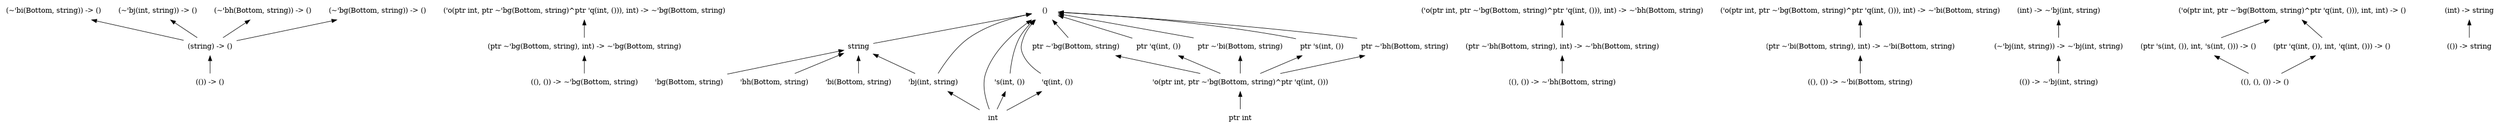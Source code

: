digraph order {
  graph [
    size = "30,10"
    ];
  node [
    shape = none
    ];
  edge [
    dir = back
    ];
  "(string) -> ()"
  "(()) -> ()"
  "((), ()) -> ~'bg(Bottom, string)"
  "string"
  "(~'bi(Bottom, string)) -> ()"
  "(ptr ~'bh(Bottom, string), int) -> ~'bh(Bottom, string)"
  "(ptr ~'bi(Bottom, string), int) -> ~'bi(Bottom, string)"
  "('o(ptr int, ptr ~'bg(Bottom, string)^ptr 'q(int, ())), int) -> ~'bh(Bottom, string)"
  "(~'bj(int, string)) -> ~'bj(int, string)"
  "ptr ~'bg(Bottom, string)"
  "((), ()) -> ~'bh(Bottom, string)"
  "((), ()) -> ~'bi(Bottom, string)"
  "(ptr 's(int, ()), int, 's(int, ())) -> ()"
  "(ptr 'q(int, ()), int, 'q(int, ())) -> ()"
  "(()) -> ~'bj(int, string)"
  "'s(int, ())"
  "'q(int, ())"
  "()"
  "ptr 'q(int, ())"
  "'o(ptr int, ptr ~'bg(Bottom, string)^ptr 'q(int, ()))"
  "(~'bj(int, string)) -> ()"
  "ptr ~'bi(Bottom, string)"
  "ptr 's(int, ())"
  "'bj(int, string)"
  "(~'bh(Bottom, string)) -> ()"
  "ptr ~'bh(Bottom, string)"
  "(int) -> ~'bj(int, string)"
  "('o(ptr int, ptr ~'bg(Bottom, string)^ptr 'q(int, ())), int) -> ~'bg(Bottom, string)"
  "ptr int"
  "((), (), ()) -> ()"
  "(()) -> string"
  "('o(ptr int, ptr ~'bg(Bottom, string)^ptr 'q(int, ())), int) -> ~'bi(Bottom, string)"
  "'bh(Bottom, string)"
  "(int) -> string"
  "('o(ptr int, ptr ~'bg(Bottom, string)^ptr 'q(int, ())), int, int) -> ()"
  "'bi(Bottom, string)"
  "'bg(Bottom, string)"
  "int"
  "(~'bg(Bottom, string)) -> ()"
  "(ptr ~'bg(Bottom, string), int) -> ~'bg(Bottom, string)"
  "(string) -> ()" -> "(()) -> ()"
  "string" -> "'bh(Bottom, string)"
  "string" -> "'bg(Bottom, string)"
  "string" -> "'bi(Bottom, string)"
  "string" -> "'bj(int, string)"
  "(~'bi(Bottom, string)) -> ()" -> "(string) -> ()"
  "(ptr ~'bh(Bottom, string), int) -> ~'bh(Bottom, string)" -> "((), ()) -> ~'bh(Bottom, string)"
  "(ptr ~'bi(Bottom, string), int) -> ~'bi(Bottom, string)" -> "((), ()) -> ~'bi(Bottom, string)"
  "('o(ptr int, ptr ~'bg(Bottom, string)^ptr 'q(int, ())), int) -> ~'bh(Bottom, string)" -> "(ptr ~'bh(Bottom, string), int) -> ~'bh(Bottom, string)"
  "(~'bj(int, string)) -> ~'bj(int, string)" -> "(()) -> ~'bj(int, string)"
  "ptr ~'bg(Bottom, string)" -> "'o(ptr int, ptr ~'bg(Bottom, string)^ptr 'q(int, ()))"
  "(ptr 's(int, ()), int, 's(int, ())) -> ()" -> "((), (), ()) -> ()"
  "(ptr 'q(int, ()), int, 'q(int, ())) -> ()" -> "((), (), ()) -> ()"
  "'s(int, ())" -> "int"
  "'q(int, ())" -> "int"
  "()" -> "ptr ~'bh(Bottom, string)"
  "()" -> "ptr ~'bi(Bottom, string)"
  "()" -> "ptr 's(int, ())"
  "()" -> "int"
  "()" -> "'s(int, ())"
  "()" -> "'q(int, ())"
  "()" -> "ptr ~'bg(Bottom, string)"
  "()" -> "ptr 'q(int, ())"
  "()" -> "'bj(int, string)"
  "()" -> "string"
  "ptr 'q(int, ())" -> "'o(ptr int, ptr ~'bg(Bottom, string)^ptr 'q(int, ()))"
  "'o(ptr int, ptr ~'bg(Bottom, string)^ptr 'q(int, ()))" -> "ptr int"
  "(~'bj(int, string)) -> ()" -> "(string) -> ()"
  "ptr ~'bi(Bottom, string)" -> "'o(ptr int, ptr ~'bg(Bottom, string)^ptr 'q(int, ()))"
  "ptr 's(int, ())" -> "'o(ptr int, ptr ~'bg(Bottom, string)^ptr 'q(int, ()))"
  "'bj(int, string)" -> "int"
  "(~'bh(Bottom, string)) -> ()" -> "(string) -> ()"
  "ptr ~'bh(Bottom, string)" -> "'o(ptr int, ptr ~'bg(Bottom, string)^ptr 'q(int, ()))"
  "(int) -> ~'bj(int, string)" -> "(~'bj(int, string)) -> ~'bj(int, string)"
  "('o(ptr int, ptr ~'bg(Bottom, string)^ptr 'q(int, ())), int) -> ~'bg(Bottom, string)" -> "(ptr ~'bg(Bottom, string), int) -> ~'bg(Bottom, string)"
  "('o(ptr int, ptr ~'bg(Bottom, string)^ptr 'q(int, ())), int) -> ~'bi(Bottom, string)" -> "(ptr ~'bi(Bottom, string), int) -> ~'bi(Bottom, string)"
  "(int) -> string" -> "(()) -> string"
  "('o(ptr int, ptr ~'bg(Bottom, string)^ptr 'q(int, ())), int, int) -> ()" -> "(ptr 's(int, ()), int, 's(int, ())) -> ()"
  "('o(ptr int, ptr ~'bg(Bottom, string)^ptr 'q(int, ())), int, int) -> ()" -> "(ptr 'q(int, ()), int, 'q(int, ())) -> ()"
  "(~'bg(Bottom, string)) -> ()" -> "(string) -> ()"
  "(ptr ~'bg(Bottom, string), int) -> ~'bg(Bottom, string)" -> "((), ()) -> ~'bg(Bottom, string)"
}